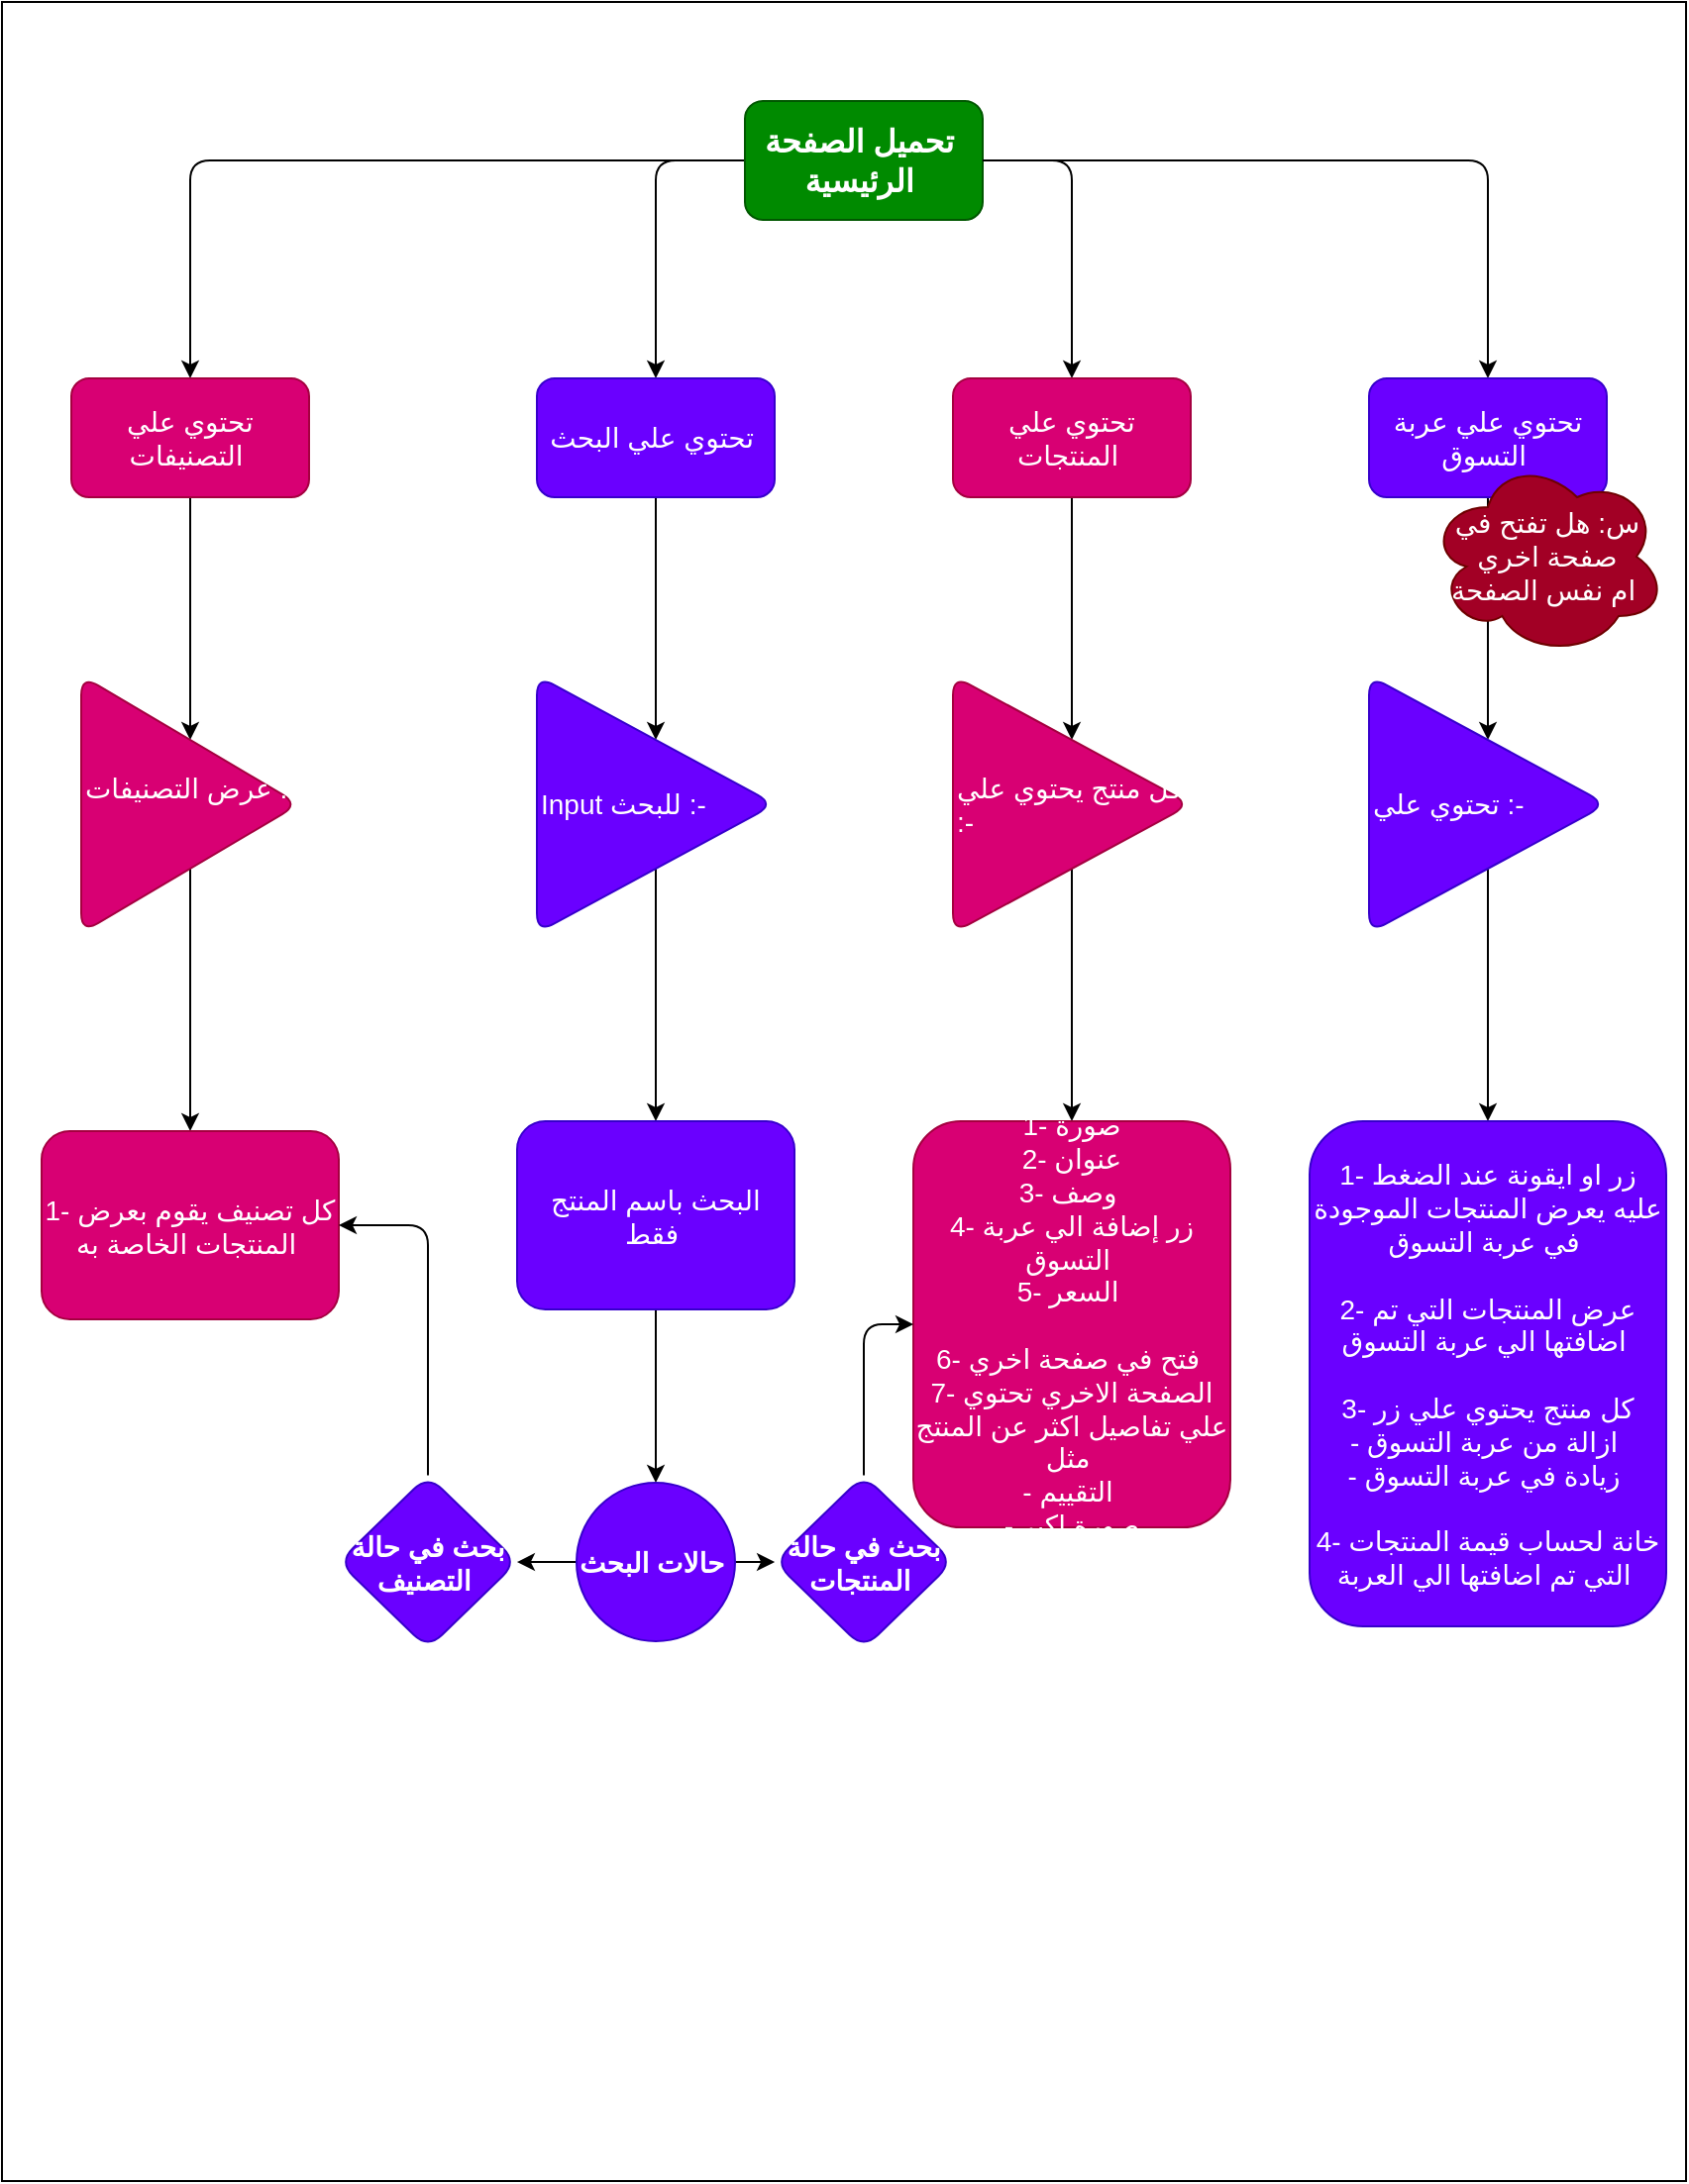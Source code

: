 <mxfile>
    <diagram id="cDO_sTf_S4762IbU5qL8" name="Page-1">
        <mxGraphModel dx="2080" dy="1408" grid="1" gridSize="10" guides="1" tooltips="1" connect="1" arrows="1" fold="1" page="1" pageScale="1" pageWidth="850" pageHeight="1100" math="0" shadow="0">
            <root>
                <mxCell id="0"/>
                <mxCell id="1" parent="0"/>
                <mxCell id="2" value="" style="rounded=0;whiteSpace=wrap;html=1;fontSize=14;" vertex="1" parent="1">
                    <mxGeometry width="850" height="1100" as="geometry"/>
                </mxCell>
                <mxCell id="3" value="" style="edgeStyle=none;html=1;fontSize=14;" edge="1" parent="1" source="4" target="6">
                    <mxGeometry relative="1" as="geometry">
                        <Array as="points">
                            <mxPoint x="330" y="80"/>
                        </Array>
                    </mxGeometry>
                </mxCell>
                <mxCell id="15" value="" style="edgeStyle=none;html=1;exitX=0;exitY=0.5;exitDx=0;exitDy=0;fontSize=14;" edge="1" parent="1" source="4" target="14">
                    <mxGeometry relative="1" as="geometry">
                        <mxPoint x="310" y="80" as="sourcePoint"/>
                        <Array as="points">
                            <mxPoint x="95" y="80"/>
                        </Array>
                    </mxGeometry>
                </mxCell>
                <mxCell id="4" value="&lt;font style=&quot;font-size: 16px;&quot;&gt;&lt;b&gt;تحميل الصفحة&amp;nbsp;&lt;br style=&quot;&quot;&gt;الرئيسية&amp;nbsp;&lt;/b&gt;&lt;/font&gt;" style="rounded=1;whiteSpace=wrap;html=1;fillColor=#008a00;fontColor=#ffffff;strokeColor=#005700;fontSize=14;" vertex="1" parent="1">
                    <mxGeometry x="375" y="50" width="120" height="60" as="geometry"/>
                </mxCell>
                <mxCell id="34" value="" style="edgeStyle=orthogonalEdgeStyle;html=1;fontSize=14;" edge="1" parent="1" source="6" target="33">
                    <mxGeometry relative="1" as="geometry"/>
                </mxCell>
                <mxCell id="6" value="تحتوي علي البحث&amp;nbsp;" style="whiteSpace=wrap;html=1;fillColor=#6a00ff;strokeColor=#3700CC;fontColor=#ffffff;rounded=1;fontSize=14;" vertex="1" parent="1">
                    <mxGeometry x="270" y="190" width="120" height="60" as="geometry"/>
                </mxCell>
                <mxCell id="39" value="" style="edgeStyle=orthogonalEdgeStyle;html=1;fontSize=14;" edge="1" parent="1" source="14" target="38">
                    <mxGeometry relative="1" as="geometry"/>
                </mxCell>
                <mxCell id="14" value="تحتوي علي التصنيفات&amp;nbsp;" style="whiteSpace=wrap;html=1;fillColor=#d80073;strokeColor=#A50040;fontColor=#ffffff;rounded=1;fontSize=14;" vertex="1" parent="1">
                    <mxGeometry x="35" y="190" width="120" height="60" as="geometry"/>
                </mxCell>
                <mxCell id="18" value="" style="edgeStyle=none;html=1;fontSize=14;exitX=1;exitY=0.5;exitDx=0;exitDy=0;" edge="1" parent="1" target="20" source="4">
                    <mxGeometry relative="1" as="geometry">
                        <mxPoint x="490" y="80" as="sourcePoint"/>
                        <Array as="points">
                            <mxPoint x="750" y="80"/>
                        </Array>
                    </mxGeometry>
                </mxCell>
                <mxCell id="19" value="" style="edgeStyle=none;html=1;fontSize=14;exitX=1;exitY=0.5;exitDx=0;exitDy=0;" edge="1" parent="1" target="21" source="4">
                    <mxGeometry relative="1" as="geometry">
                        <mxPoint x="490" y="80" as="sourcePoint"/>
                        <Array as="points">
                            <mxPoint x="540" y="80"/>
                        </Array>
                    </mxGeometry>
                </mxCell>
                <mxCell id="44" value="" style="edgeStyle=orthogonalEdgeStyle;html=1;fontSize=14;" edge="1" parent="1" source="20" target="43">
                    <mxGeometry relative="1" as="geometry"/>
                </mxCell>
                <mxCell id="20" value="تحتوي علي عربة التسوق&amp;nbsp;" style="whiteSpace=wrap;html=1;fillColor=#6a00ff;strokeColor=#3700CC;fontColor=#ffffff;rounded=1;fontSize=14;" vertex="1" parent="1">
                    <mxGeometry x="690" y="190" width="120" height="60" as="geometry"/>
                </mxCell>
                <mxCell id="27" value="" style="edgeStyle=orthogonalEdgeStyle;html=1;fontSize=14;" edge="1" parent="1" source="21" target="26">
                    <mxGeometry relative="1" as="geometry"/>
                </mxCell>
                <mxCell id="21" value="تحتوي علي المنتجات&amp;nbsp;" style="whiteSpace=wrap;html=1;fillColor=#d80073;strokeColor=#A50040;fontColor=#ffffff;rounded=1;fontSize=14;" vertex="1" parent="1">
                    <mxGeometry x="480" y="190" width="120" height="60" as="geometry"/>
                </mxCell>
                <mxCell id="32" value="" style="edgeStyle=orthogonalEdgeStyle;html=1;fontSize=14;" edge="1" parent="1" source="26" target="31">
                    <mxGeometry relative="1" as="geometry"/>
                </mxCell>
                <mxCell id="26" value="كل منتج يحتوي علي :-&amp;nbsp;" style="triangle;whiteSpace=wrap;html=1;fillColor=#d80073;strokeColor=#A50040;fontColor=#ffffff;rounded=1;align=left;fontSize=14;" vertex="1" parent="1">
                    <mxGeometry x="480" y="340" width="120" height="130" as="geometry"/>
                </mxCell>
                <mxCell id="31" value="&lt;div style=&quot;font-size: 14px;&quot;&gt;1- صورة&lt;/div&gt;&lt;div style=&quot;font-size: 14px;&quot;&gt;2- عنوان&lt;/div&gt;&lt;div style=&quot;font-size: 14px;&quot;&gt;3- وصف&amp;nbsp;&lt;/div&gt;&lt;div style=&quot;font-size: 14px;&quot;&gt;4- زر إضافة الي عربة التسوق&amp;nbsp;&lt;/div&gt;&lt;div style=&quot;font-size: 14px;&quot;&gt;5- السعر&amp;nbsp;&lt;/div&gt;&lt;div style=&quot;font-size: 14px;&quot;&gt;&lt;br style=&quot;font-size: 14px;&quot;&gt;&lt;/div&gt;&lt;div style=&quot;font-size: 14px;&quot;&gt;6- فتح في صفحة اخري&amp;nbsp;&lt;/div&gt;&lt;div style=&quot;font-size: 14px;&quot;&gt;7- الصفحة الاخري تحتوي علي تفاصيل اكثر عن المنتج مثل&amp;nbsp;&lt;/div&gt;&lt;div style=&quot;font-size: 14px;&quot;&gt;- التقييم&amp;nbsp;&lt;/div&gt;&lt;div style=&quot;font-size: 14px;&quot;&gt;- صورة اكبر&lt;/div&gt;" style="whiteSpace=wrap;html=1;align=center;fillColor=#d80073;strokeColor=#A50040;fontColor=#ffffff;rounded=1;fontSize=14;" vertex="1" parent="1">
                    <mxGeometry x="460" y="565" width="160" height="205" as="geometry"/>
                </mxCell>
                <mxCell id="36" value="" style="edgeStyle=orthogonalEdgeStyle;html=1;fontSize=14;" edge="1" parent="1" source="33" target="35">
                    <mxGeometry relative="1" as="geometry"/>
                </mxCell>
                <mxCell id="33" value="Input للبحث :-&amp;nbsp;" style="triangle;whiteSpace=wrap;html=1;fillColor=#6a00ff;strokeColor=#3700CC;fontColor=#ffffff;rounded=1;align=left;fontSize=14;" vertex="1" parent="1">
                    <mxGeometry x="270" y="340" width="120" height="130" as="geometry"/>
                </mxCell>
                <mxCell id="54" value="" style="edgeStyle=orthogonalEdgeStyle;html=1;fontColor=#FFFFFF;fontSize=14;" edge="1" parent="1" source="35" target="53">
                    <mxGeometry relative="1" as="geometry"/>
                </mxCell>
                <mxCell id="35" value="البحث باسم المنتج فقط&amp;nbsp;" style="whiteSpace=wrap;html=1;fillColor=#6a00ff;strokeColor=#3700CC;fontColor=#ffffff;rounded=1;fontSize=14;" vertex="1" parent="1">
                    <mxGeometry x="260" y="565" width="140" height="95" as="geometry"/>
                </mxCell>
                <mxCell id="42" value="" style="edgeStyle=orthogonalEdgeStyle;html=1;fontSize=14;" edge="1" parent="1" source="38" target="41">
                    <mxGeometry relative="1" as="geometry"/>
                </mxCell>
                <mxCell id="38" value="عرض التصنيفات :-&amp;nbsp;" style="triangle;whiteSpace=wrap;html=1;fillColor=#d80073;strokeColor=#A50040;fontColor=#ffffff;rounded=1;align=left;fontSize=14;" vertex="1" parent="1">
                    <mxGeometry x="40" y="340" width="110" height="130" as="geometry"/>
                </mxCell>
                <mxCell id="41" value="1- كل تصنيف يقوم بعرض المنتجات الخاصة به&amp;nbsp;&lt;br style=&quot;font-size: 14px;&quot;&gt;" style="whiteSpace=wrap;html=1;fillColor=#d80073;strokeColor=#A50040;fontColor=#ffffff;rounded=1;fontSize=14;" vertex="1" parent="1">
                    <mxGeometry x="20" y="570" width="150" height="95" as="geometry"/>
                </mxCell>
                <mxCell id="46" value="" style="edgeStyle=orthogonalEdgeStyle;html=1;fontSize=14;" edge="1" parent="1" source="43" target="45">
                    <mxGeometry relative="1" as="geometry"/>
                </mxCell>
                <mxCell id="43" value="تحتوي علي :-&amp;nbsp;" style="triangle;whiteSpace=wrap;html=1;fillColor=#6a00ff;strokeColor=#3700CC;fontColor=#ffffff;rounded=1;align=left;fontSize=14;" vertex="1" parent="1">
                    <mxGeometry x="690" y="340" width="120" height="130" as="geometry"/>
                </mxCell>
                <mxCell id="45" value="1- زر او ايقونة عند الضغط عليه يعرض المنتجات الموجودة في عربة التسوق&amp;nbsp;&lt;br style=&quot;font-size: 14px;&quot;&gt;&lt;br style=&quot;font-size: 14px;&quot;&gt;2- عرض المنتجات التي تم اضافتها الي عربة التسوق&amp;nbsp;&lt;br style=&quot;font-size: 14px;&quot;&gt;&lt;br style=&quot;font-size: 14px;&quot;&gt;3- كل منتج يحتوي علي زر &lt;br style=&quot;font-size: 14px;&quot;&gt;- ازالة من عربة التسوق&amp;nbsp;&lt;br style=&quot;font-size: 14px;&quot;&gt;- زيادة في عربة التسوق&amp;nbsp;&lt;br style=&quot;font-size: 14px;&quot;&gt;&lt;br style=&quot;font-size: 14px;&quot;&gt;4- خانة لحساب قيمة المنتجات التي تم اضافتها الي العربة&amp;nbsp;" style="whiteSpace=wrap;html=1;align=center;fillColor=#6a00ff;strokeColor=#3700CC;fontColor=#ffffff;rounded=1;fontSize=14;" vertex="1" parent="1">
                    <mxGeometry x="660" y="565" width="180" height="255" as="geometry"/>
                </mxCell>
                <mxCell id="52" value="س: هل تفتح في &lt;br style=&quot;font-size: 14px;&quot;&gt;صفحة اخري &lt;br style=&quot;font-size: 14px;&quot;&gt;ام نفس الصفحة&amp;nbsp;" style="ellipse;shape=cloud;whiteSpace=wrap;html=1;labelBackgroundColor=none;fontColor=#ffffff;fillColor=#a20025;strokeColor=#6F0000;align=center;fontSize=14;" vertex="1" parent="1">
                    <mxGeometry x="720" y="230" width="120" height="100" as="geometry"/>
                </mxCell>
                <mxCell id="58" value="" style="edgeStyle=orthogonalEdgeStyle;html=1;fontColor=#FFFFFF;fontSize=14;" edge="1" parent="1" source="53" target="57">
                    <mxGeometry relative="1" as="geometry"/>
                </mxCell>
                <mxCell id="60" value="" style="edgeStyle=orthogonalEdgeStyle;html=1;fontColor=#FFFFFF;fontSize=14;" edge="1" parent="1" source="53" target="59">
                    <mxGeometry relative="1" as="geometry"/>
                </mxCell>
                <mxCell id="53" value="حالات البحث&amp;nbsp;" style="ellipse;whiteSpace=wrap;html=1;fillColor=#6a00ff;strokeColor=#3700CC;fontColor=#ffffff;rounded=1;fontSize=14;fontStyle=1" vertex="1" parent="1">
                    <mxGeometry x="290" y="747.5" width="80" height="80" as="geometry"/>
                </mxCell>
                <mxCell id="63" style="edgeStyle=orthogonalEdgeStyle;html=1;entryX=1;entryY=0.5;entryDx=0;entryDy=0;fontColor=#FFFFFF;fontSize=14;" edge="1" parent="1" source="57" target="41">
                    <mxGeometry relative="1" as="geometry"/>
                </mxCell>
                <mxCell id="57" value="بحث في حالة التصنيف&amp;nbsp;" style="rhombus;whiteSpace=wrap;html=1;fillColor=#6a00ff;strokeColor=#3700CC;fontColor=#ffffff;rounded=1;fontSize=14;fontStyle=1" vertex="1" parent="1">
                    <mxGeometry x="170" y="743.75" width="90" height="87.5" as="geometry"/>
                </mxCell>
                <mxCell id="62" style="edgeStyle=orthogonalEdgeStyle;html=1;entryX=0;entryY=0.5;entryDx=0;entryDy=0;fontColor=#FFFFFF;fontSize=14;" edge="1" parent="1" source="59" target="31">
                    <mxGeometry relative="1" as="geometry"/>
                </mxCell>
                <mxCell id="59" value="بحث في حالة المنتجات&amp;nbsp;" style="rhombus;whiteSpace=wrap;html=1;fillColor=#6a00ff;strokeColor=#3700CC;fontColor=#ffffff;rounded=1;fontSize=14;fontStyle=1" vertex="1" parent="1">
                    <mxGeometry x="390" y="743.75" width="90" height="87.5" as="geometry"/>
                </mxCell>
            </root>
        </mxGraphModel>
    </diagram>
</mxfile>